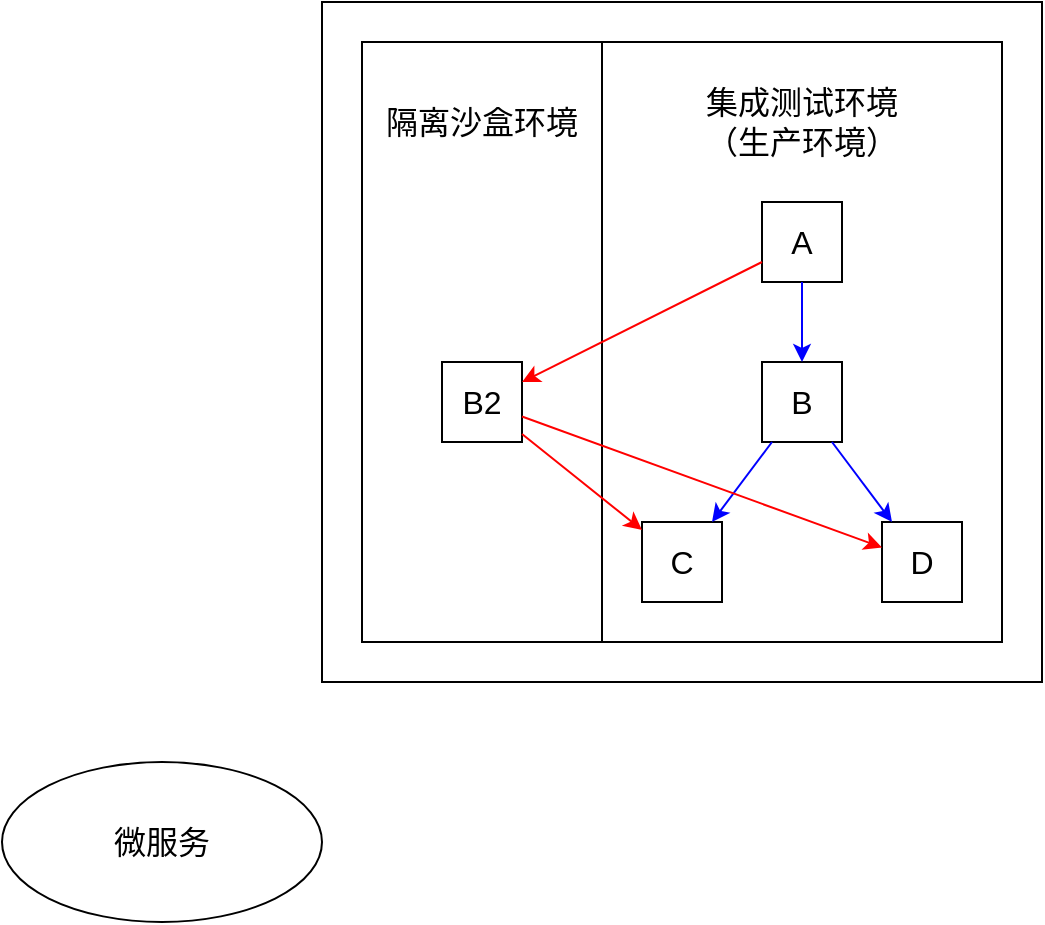 <mxfile version="17.4.2" type="device"><diagram id="3PY5d67T_IdXjjDpmF5F" name="第 1 页"><mxGraphModel dx="1734" dy="1872" grid="1" gridSize="10" guides="0" tooltips="1" connect="0" arrows="0" fold="1" page="1" pageScale="1" pageWidth="827" pageHeight="1169" math="0" shadow="0"><root><mxCell id="0"/><mxCell id="1" parent="0"/><mxCell id="0BpxTWnZRMItg29Fh5YL-1" value="微服务" style="ellipse;whiteSpace=wrap;html=1;align=center;newEdgeStyle={&quot;edgeStyle&quot;:&quot;entityRelationEdgeStyle&quot;,&quot;startArrow&quot;:&quot;none&quot;,&quot;endArrow&quot;:&quot;none&quot;,&quot;segment&quot;:10,&quot;curved&quot;:1};treeFolding=1;treeMoving=1;fontSize=16;" parent="1" vertex="1"><mxGeometry x="-80" y="-40" width="160" height="80" as="geometry"/></mxCell><mxCell id="dqWZu2TLTMyMHL_33ZwJ-20" value="" style="group" vertex="1" connectable="0" parent="1"><mxGeometry x="80" y="-420" width="360" height="340" as="geometry"/></mxCell><mxCell id="dqWZu2TLTMyMHL_33ZwJ-19" value="" style="rounded=0;whiteSpace=wrap;html=1;fontSize=16;fillColor=none;" vertex="1" parent="dqWZu2TLTMyMHL_33ZwJ-20"><mxGeometry width="360" height="340" as="geometry"/></mxCell><mxCell id="dqWZu2TLTMyMHL_33ZwJ-18" value="" style="group" vertex="1" connectable="0" parent="dqWZu2TLTMyMHL_33ZwJ-20"><mxGeometry x="20" y="20" width="320" height="300" as="geometry"/></mxCell><mxCell id="dqWZu2TLTMyMHL_33ZwJ-7" value="集成测试环境&lt;br&gt;（生产环境）" style="rounded=0;whiteSpace=wrap;html=1;fontSize=16;fillColor=none;spacingTop=-220;" vertex="1" parent="dqWZu2TLTMyMHL_33ZwJ-18"><mxGeometry x="120" width="200" height="300" as="geometry"/></mxCell><mxCell id="dqWZu2TLTMyMHL_33ZwJ-1" value="A" style="rounded=0;whiteSpace=wrap;html=1;fontSize=16;fillColor=none;" vertex="1" parent="dqWZu2TLTMyMHL_33ZwJ-18"><mxGeometry x="200" y="80" width="40" height="40" as="geometry"/></mxCell><mxCell id="dqWZu2TLTMyMHL_33ZwJ-2" value="B" style="rounded=0;whiteSpace=wrap;html=1;fontSize=16;fillColor=none;" vertex="1" parent="dqWZu2TLTMyMHL_33ZwJ-18"><mxGeometry x="200" y="160" width="40" height="40" as="geometry"/></mxCell><mxCell id="dqWZu2TLTMyMHL_33ZwJ-3" value="C" style="rounded=0;whiteSpace=wrap;html=1;fontSize=16;fillColor=none;" vertex="1" parent="dqWZu2TLTMyMHL_33ZwJ-18"><mxGeometry x="140" y="240" width="40" height="40" as="geometry"/></mxCell><mxCell id="dqWZu2TLTMyMHL_33ZwJ-4" value="D" style="rounded=0;whiteSpace=wrap;html=1;fontSize=16;fillColor=none;" vertex="1" parent="dqWZu2TLTMyMHL_33ZwJ-18"><mxGeometry x="260" y="240" width="40" height="40" as="geometry"/></mxCell><mxCell id="dqWZu2TLTMyMHL_33ZwJ-9" value="隔离沙盒环境" style="rounded=0;whiteSpace=wrap;html=1;fontSize=16;fillColor=none;spacingTop=-220;" vertex="1" parent="dqWZu2TLTMyMHL_33ZwJ-18"><mxGeometry width="120" height="300" as="geometry"/></mxCell><mxCell id="dqWZu2TLTMyMHL_33ZwJ-10" value="B2" style="rounded=0;whiteSpace=wrap;html=1;fontSize=16;fillColor=none;" vertex="1" parent="dqWZu2TLTMyMHL_33ZwJ-18"><mxGeometry x="40" y="160" width="40" height="40" as="geometry"/></mxCell><mxCell id="dqWZu2TLTMyMHL_33ZwJ-11" value="" style="endArrow=classic;html=1;rounded=0;fontSize=16;strokeColor=#0000FF;" edge="1" parent="dqWZu2TLTMyMHL_33ZwJ-18" source="dqWZu2TLTMyMHL_33ZwJ-1" target="dqWZu2TLTMyMHL_33ZwJ-2"><mxGeometry width="50" height="50" relative="1" as="geometry"><mxPoint x="120" y="140" as="sourcePoint"/><mxPoint x="170" y="90" as="targetPoint"/></mxGeometry></mxCell><mxCell id="dqWZu2TLTMyMHL_33ZwJ-12" value="" style="endArrow=classic;html=1;rounded=0;fontSize=16;strokeColor=#0000FF;" edge="1" parent="dqWZu2TLTMyMHL_33ZwJ-18" source="dqWZu2TLTMyMHL_33ZwJ-2" target="dqWZu2TLTMyMHL_33ZwJ-3"><mxGeometry width="50" height="50" relative="1" as="geometry"><mxPoint x="230" y="130.0" as="sourcePoint"/><mxPoint x="230" y="170.0" as="targetPoint"/></mxGeometry></mxCell><mxCell id="dqWZu2TLTMyMHL_33ZwJ-13" value="" style="endArrow=classic;html=1;rounded=0;fontSize=16;strokeColor=#0000FF;" edge="1" parent="dqWZu2TLTMyMHL_33ZwJ-18" source="dqWZu2TLTMyMHL_33ZwJ-2" target="dqWZu2TLTMyMHL_33ZwJ-4"><mxGeometry width="50" height="50" relative="1" as="geometry"><mxPoint x="220" y="210.0" as="sourcePoint"/><mxPoint x="200" y="250.0" as="targetPoint"/></mxGeometry></mxCell><mxCell id="dqWZu2TLTMyMHL_33ZwJ-14" value="" style="endArrow=classic;html=1;rounded=0;fontSize=16;strokeColor=#FF0000;" edge="1" parent="dqWZu2TLTMyMHL_33ZwJ-18" source="dqWZu2TLTMyMHL_33ZwJ-1" target="dqWZu2TLTMyMHL_33ZwJ-10"><mxGeometry width="50" height="50" relative="1" as="geometry"><mxPoint x="250" y="130.0" as="sourcePoint"/><mxPoint x="250" y="170.0" as="targetPoint"/></mxGeometry></mxCell><mxCell id="dqWZu2TLTMyMHL_33ZwJ-15" value="" style="endArrow=classic;html=1;rounded=0;fontSize=16;strokeColor=#FF0000;" edge="1" parent="dqWZu2TLTMyMHL_33ZwJ-18" source="dqWZu2TLTMyMHL_33ZwJ-10" target="dqWZu2TLTMyMHL_33ZwJ-3"><mxGeometry width="50" height="50" relative="1" as="geometry"><mxPoint x="230" y="118" as="sourcePoint"/><mxPoint x="70.0" y="182.0" as="targetPoint"/></mxGeometry></mxCell><mxCell id="dqWZu2TLTMyMHL_33ZwJ-16" value="" style="endArrow=classic;html=1;rounded=0;fontSize=16;strokeColor=#FF0000;" edge="1" parent="dqWZu2TLTMyMHL_33ZwJ-18" source="dqWZu2TLTMyMHL_33ZwJ-10" target="dqWZu2TLTMyMHL_33ZwJ-4"><mxGeometry width="50" height="50" relative="1" as="geometry"><mxPoint x="70.0" y="200.0" as="sourcePoint"/><mxPoint x="190" y="260.0" as="targetPoint"/></mxGeometry></mxCell></root></mxGraphModel></diagram></mxfile>